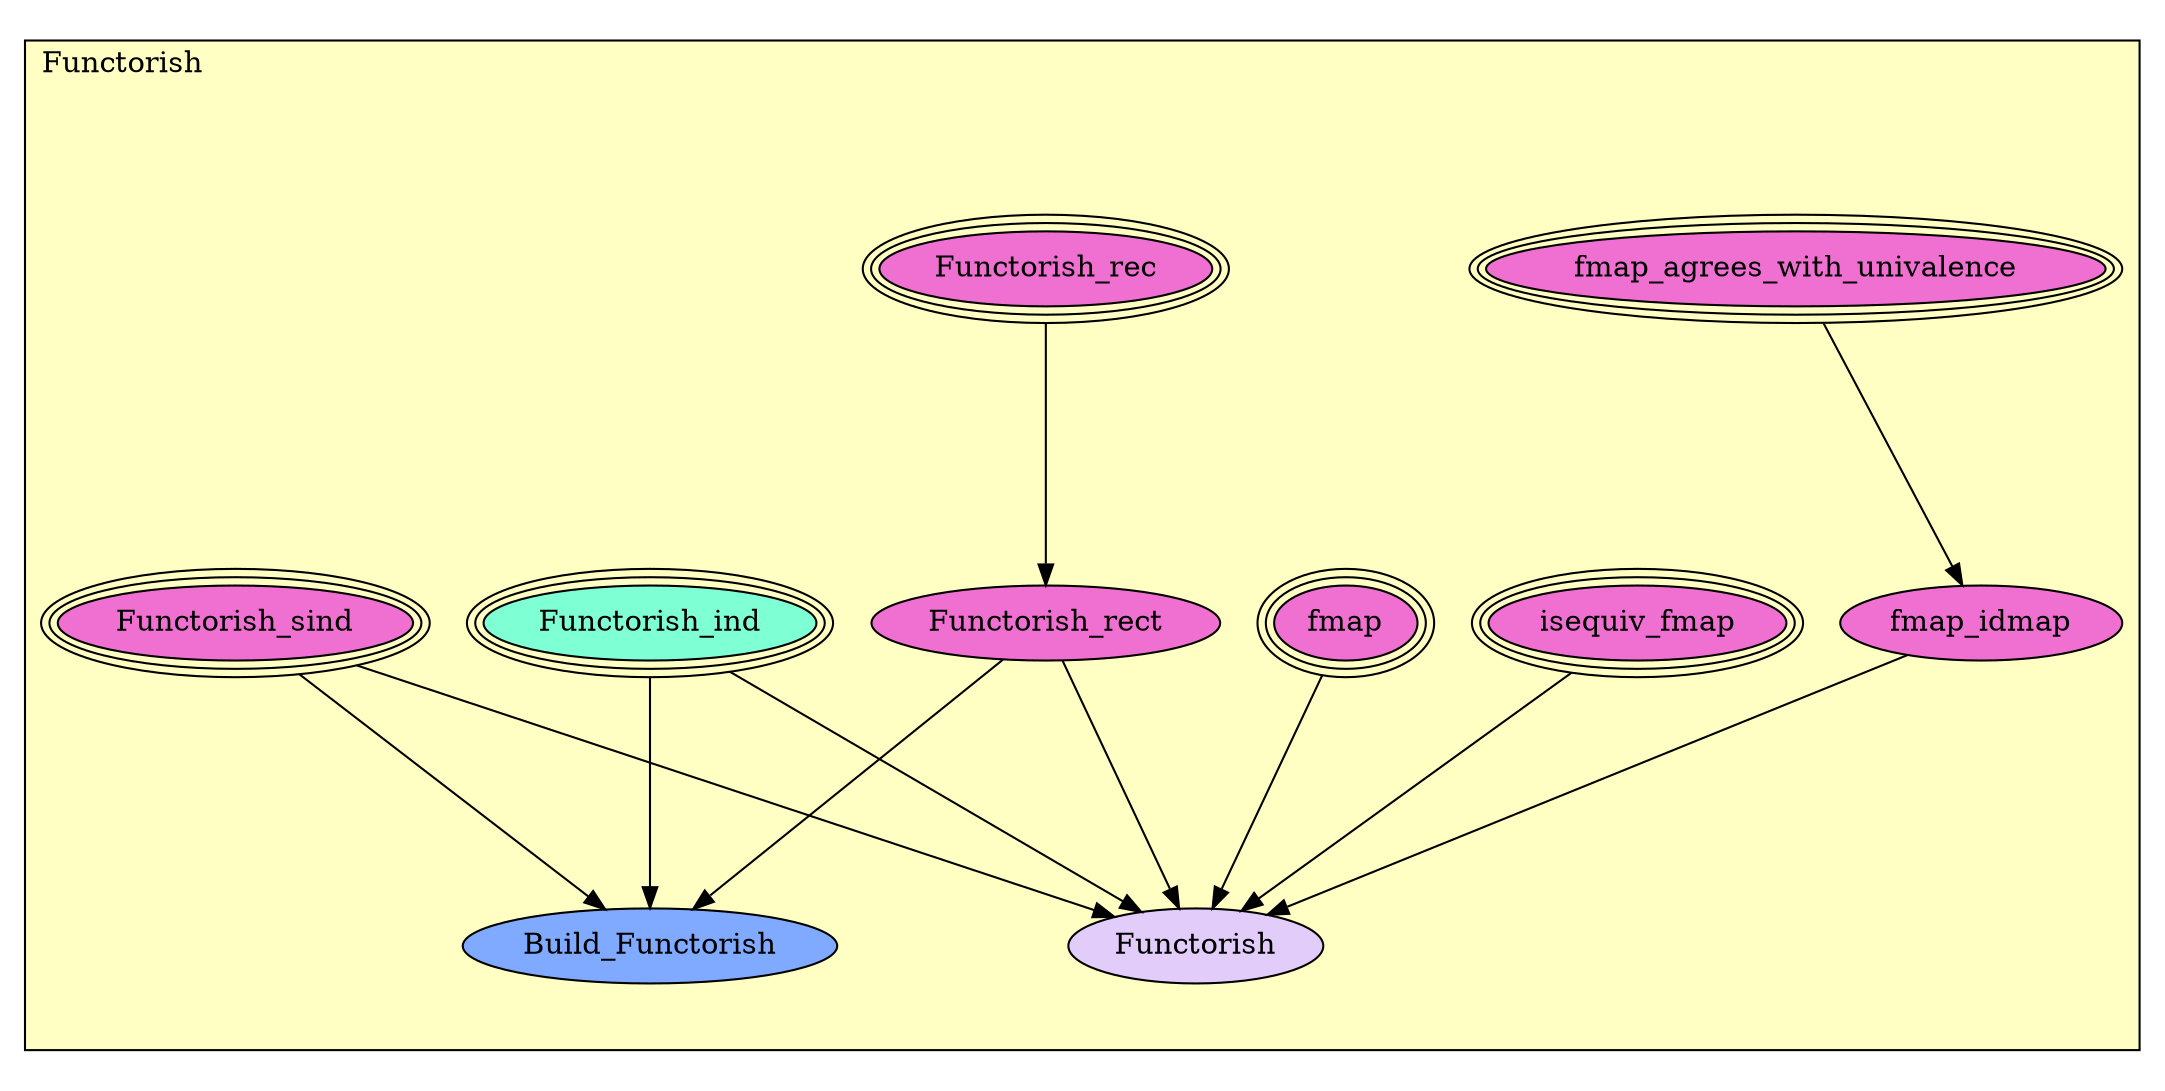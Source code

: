 digraph HoTT_Functorish {
  graph [ratio=0.5]
  node [style=filled]
Functorish_fmap_agrees_with_univalence [label="fmap_agrees_with_univalence", URL=<Functorish.html#fmap_agrees_with_univalence>, peripheries=3, fillcolor="#F070D1"] ;
Functorish_isequiv_fmap [label="isequiv_fmap", URL=<Functorish.html#isequiv_fmap>, peripheries=3, fillcolor="#F070D1"] ;
Functorish_fmap_idmap [label="fmap_idmap", URL=<Functorish.html#fmap_idmap>, fillcolor="#F070D1"] ;
Functorish_fmap [label="fmap", URL=<Functorish.html#fmap>, peripheries=3, fillcolor="#F070D1"] ;
Functorish_Functorish_sind [label="Functorish_sind", URL=<Functorish.html#Functorish_sind>, peripheries=3, fillcolor="#F070D1"] ;
Functorish_Functorish_rec [label="Functorish_rec", URL=<Functorish.html#Functorish_rec>, peripheries=3, fillcolor="#F070D1"] ;
Functorish_Functorish_ind [label="Functorish_ind", URL=<Functorish.html#Functorish_ind>, peripheries=3, fillcolor="#7FFFD4"] ;
Functorish_Functorish_rect [label="Functorish_rect", URL=<Functorish.html#Functorish_rect>, fillcolor="#F070D1"] ;
Functorish_Build_Functorish [label="Build_Functorish", URL=<Functorish.html#Build_Functorish>, fillcolor="#7FAAFF"] ;
Functorish_Functorish [label="Functorish", URL=<Functorish.html#Functorish>, fillcolor="#E2CDFA"] ;
  Functorish_fmap_agrees_with_univalence -> Functorish_fmap_idmap [] ;
  Functorish_isequiv_fmap -> Functorish_Functorish [] ;
  Functorish_fmap_idmap -> Functorish_Functorish [] ;
  Functorish_fmap -> Functorish_Functorish [] ;
  Functorish_Functorish_sind -> Functorish_Build_Functorish [] ;
  Functorish_Functorish_sind -> Functorish_Functorish [] ;
  Functorish_Functorish_rec -> Functorish_Functorish_rect [] ;
  Functorish_Functorish_ind -> Functorish_Build_Functorish [] ;
  Functorish_Functorish_ind -> Functorish_Functorish [] ;
  Functorish_Functorish_rect -> Functorish_Build_Functorish [] ;
  Functorish_Functorish_rect -> Functorish_Functorish [] ;
subgraph cluster_Functorish { label="Functorish"; fillcolor="#FFFFC3"; labeljust=l; style=filled 
Functorish_Functorish; Functorish_Build_Functorish; Functorish_Functorish_rect; Functorish_Functorish_ind; Functorish_Functorish_rec; Functorish_Functorish_sind; Functorish_fmap; Functorish_fmap_idmap; Functorish_isequiv_fmap; Functorish_fmap_agrees_with_univalence; };
} /* END */
